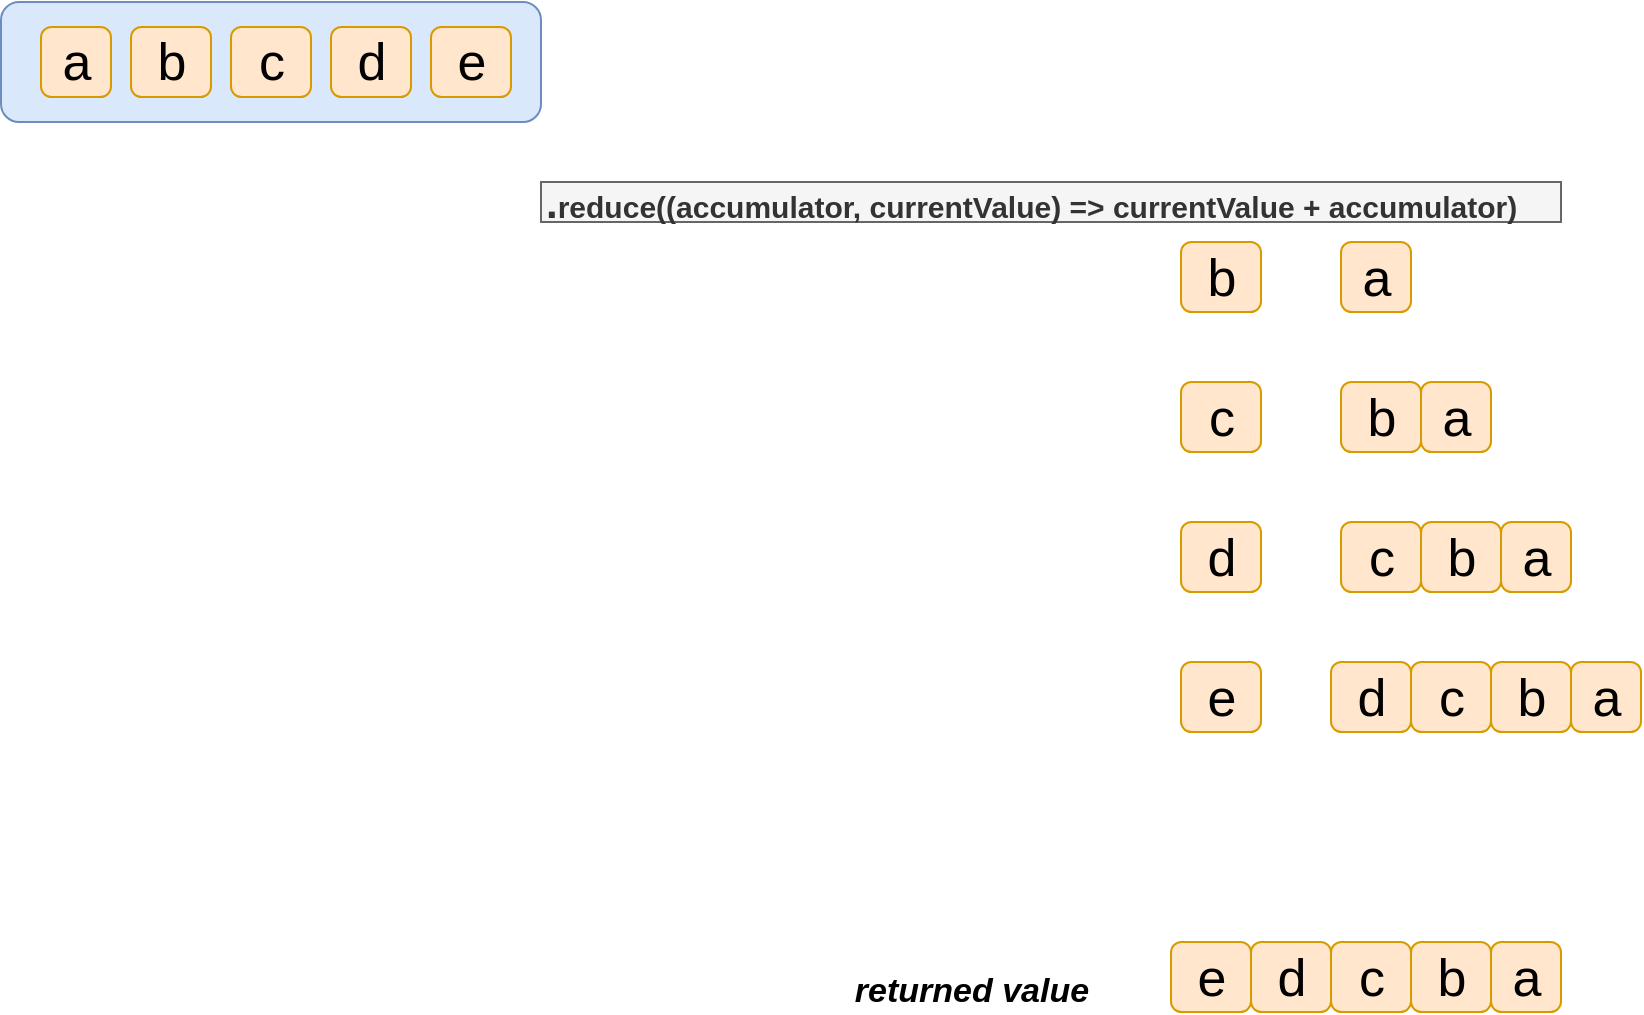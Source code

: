 <mxfile version="12.4.8" type="device"><diagram id="Y4zXi3GE5dlc1SjqJF6R" name="Page-1"><mxGraphModel dx="652" dy="323" grid="1" gridSize="10" guides="1" tooltips="1" connect="1" arrows="1" fold="1" page="1" pageScale="1" pageWidth="850" pageHeight="1100" math="0" shadow="0"><root><mxCell id="0"/><mxCell id="1" parent="0"/><mxCell id="2ghKsClICVd-ixU6LaKB-1" value="" style="rounded=1;whiteSpace=wrap;html=1;fillColor=#dae8fc;strokeColor=#6c8ebf;fontSize=15;" parent="1" vertex="1"><mxGeometry x="14.5" y="190" width="270" height="60" as="geometry"/></mxCell><mxCell id="2ghKsClICVd-ixU6LaKB-2" value="a" style="rounded=1;whiteSpace=wrap;html=1;fillColor=#ffe6cc;strokeColor=#d79b00;fontSize=26;" parent="1" vertex="1"><mxGeometry x="34.5" y="202.5" width="35" height="35" as="geometry"/></mxCell><mxCell id="2ghKsClICVd-ixU6LaKB-3" value="b" style="rounded=1;whiteSpace=wrap;html=1;fillColor=#ffe6cc;strokeColor=#d79b00;fontSize=26;" parent="1" vertex="1"><mxGeometry x="684.5" y="380" width="40" height="35" as="geometry"/></mxCell><mxCell id="2ghKsClICVd-ixU6LaKB-4" value="c" style="rounded=1;whiteSpace=wrap;html=1;fillColor=#ffe6cc;strokeColor=#d79b00;fontSize=26;" parent="1" vertex="1"><mxGeometry x="129.5" y="202.5" width="40" height="35" as="geometry"/></mxCell><mxCell id="2ghKsClICVd-ixU6LaKB-5" value="d" style="rounded=1;whiteSpace=wrap;html=1;fillColor=#ffe6cc;strokeColor=#d79b00;fontSize=26;" parent="1" vertex="1"><mxGeometry x="179.5" y="202.5" width="40" height="35" as="geometry"/></mxCell><mxCell id="2ghKsClICVd-ixU6LaKB-6" value="e" style="rounded=1;whiteSpace=wrap;html=1;fillColor=#ffe6cc;strokeColor=#d79b00;fontSize=26;" parent="1" vertex="1"><mxGeometry x="229.5" y="202.5" width="40" height="35" as="geometry"/></mxCell><mxCell id="2ghKsClICVd-ixU6LaKB-8" value="&lt;font style=&quot;font-size: 21px&quot;&gt;.&lt;/font&gt;reduce((accumulator, currentValue) =&amp;gt; currentValue + accumulator)" style="text;html=1;strokeColor=#666666;fillColor=#f5f5f5;align=left;verticalAlign=middle;whiteSpace=wrap;rounded=0;fontSize=15;fontStyle=1;labelBackgroundColor=none;fontColor=#333333;" parent="1" vertex="1"><mxGeometry x="284.5" y="280" width="510" height="20" as="geometry"/></mxCell><mxCell id="2ghKsClICVd-ixU6LaKB-11" value="a" style="rounded=1;whiteSpace=wrap;html=1;fillColor=#ffe6cc;strokeColor=#d79b00;fontSize=26;" parent="1" vertex="1"><mxGeometry x="684.5" y="310" width="35" height="35" as="geometry"/></mxCell><mxCell id="2ghKsClICVd-ixU6LaKB-12" value="b" style="rounded=1;whiteSpace=wrap;html=1;fillColor=#ffe6cc;strokeColor=#d79b00;fontSize=26;" parent="1" vertex="1"><mxGeometry x="79.5" y="202.5" width="40" height="35" as="geometry"/></mxCell><mxCell id="2ghKsClICVd-ixU6LaKB-13" value="c" style="rounded=1;whiteSpace=wrap;html=1;fillColor=#ffe6cc;strokeColor=#d79b00;fontSize=26;" parent="1" vertex="1"><mxGeometry x="604.5" y="380" width="40" height="35" as="geometry"/></mxCell><mxCell id="2ghKsClICVd-ixU6LaKB-14" value="a" style="rounded=1;whiteSpace=wrap;html=1;fillColor=#ffe6cc;strokeColor=#d79b00;fontSize=26;" parent="1" vertex="1"><mxGeometry x="724.5" y="380" width="35" height="35" as="geometry"/></mxCell><mxCell id="2ghKsClICVd-ixU6LaKB-15" value="b" style="rounded=1;whiteSpace=wrap;html=1;fillColor=#ffe6cc;strokeColor=#d79b00;fontSize=26;" parent="1" vertex="1"><mxGeometry x="724.5" y="450" width="40" height="35" as="geometry"/></mxCell><mxCell id="2ghKsClICVd-ixU6LaKB-16" value="c" style="rounded=1;whiteSpace=wrap;html=1;fillColor=#ffe6cc;strokeColor=#d79b00;fontSize=26;" parent="1" vertex="1"><mxGeometry x="684.5" y="450" width="40" height="35" as="geometry"/></mxCell><mxCell id="2ghKsClICVd-ixU6LaKB-17" value="a" style="rounded=1;whiteSpace=wrap;html=1;fillColor=#ffe6cc;strokeColor=#d79b00;fontSize=26;" parent="1" vertex="1"><mxGeometry x="764.5" y="450" width="35" height="35" as="geometry"/></mxCell><mxCell id="2ghKsClICVd-ixU6LaKB-18" value="d" style="rounded=1;whiteSpace=wrap;html=1;fillColor=#ffe6cc;strokeColor=#d79b00;fontSize=26;" parent="1" vertex="1"><mxGeometry x="604.5" y="450" width="40" height="35" as="geometry"/></mxCell><mxCell id="2ghKsClICVd-ixU6LaKB-19" value="b" style="rounded=1;whiteSpace=wrap;html=1;fillColor=#ffe6cc;strokeColor=#d79b00;fontSize=26;" parent="1" vertex="1"><mxGeometry x="759.5" y="520" width="40" height="35" as="geometry"/></mxCell><mxCell id="2ghKsClICVd-ixU6LaKB-20" value="c" style="rounded=1;whiteSpace=wrap;html=1;fillColor=#ffe6cc;strokeColor=#d79b00;fontSize=26;" parent="1" vertex="1"><mxGeometry x="719.5" y="520" width="40" height="35" as="geometry"/></mxCell><mxCell id="2ghKsClICVd-ixU6LaKB-21" value="a" style="rounded=1;whiteSpace=wrap;html=1;fillColor=#ffe6cc;strokeColor=#d79b00;fontSize=26;" parent="1" vertex="1"><mxGeometry x="799.5" y="520" width="35" height="35" as="geometry"/></mxCell><mxCell id="2ghKsClICVd-ixU6LaKB-22" value="d" style="rounded=1;whiteSpace=wrap;html=1;fillColor=#ffe6cc;strokeColor=#d79b00;fontSize=26;" parent="1" vertex="1"><mxGeometry x="679.5" y="520" width="40" height="35" as="geometry"/></mxCell><mxCell id="2ghKsClICVd-ixU6LaKB-25" value="e" style="rounded=1;whiteSpace=wrap;html=1;fillColor=#ffe6cc;strokeColor=#d79b00;fontSize=26;" parent="1" vertex="1"><mxGeometry x="604.5" y="520" width="40" height="35" as="geometry"/></mxCell><mxCell id="2ghKsClICVd-ixU6LaKB-31" value="b" style="rounded=1;whiteSpace=wrap;html=1;fillColor=#ffe6cc;strokeColor=#d79b00;fontSize=26;" parent="1" vertex="1"><mxGeometry x="719.5" y="660" width="40" height="35" as="geometry"/></mxCell><mxCell id="2ghKsClICVd-ixU6LaKB-32" value="c" style="rounded=1;whiteSpace=wrap;html=1;fillColor=#ffe6cc;strokeColor=#d79b00;fontSize=26;" parent="1" vertex="1"><mxGeometry x="679.5" y="660" width="40" height="35" as="geometry"/></mxCell><mxCell id="2ghKsClICVd-ixU6LaKB-33" value="a" style="rounded=1;whiteSpace=wrap;html=1;fillColor=#ffe6cc;strokeColor=#d79b00;fontSize=26;" parent="1" vertex="1"><mxGeometry x="759.5" y="660" width="35" height="35" as="geometry"/></mxCell><mxCell id="2ghKsClICVd-ixU6LaKB-34" value="d" style="rounded=1;whiteSpace=wrap;html=1;fillColor=#ffe6cc;strokeColor=#d79b00;fontSize=26;" parent="1" vertex="1"><mxGeometry x="639.5" y="660" width="40" height="35" as="geometry"/></mxCell><mxCell id="2ghKsClICVd-ixU6LaKB-35" value="e" style="rounded=1;whiteSpace=wrap;html=1;fillColor=#ffe6cc;strokeColor=#d79b00;fontSize=26;" parent="1" vertex="1"><mxGeometry x="599.5" y="660" width="40" height="35" as="geometry"/></mxCell><mxCell id="2ghKsClICVd-ixU6LaKB-36" value="returned value" style="text;html=1;strokeColor=none;fillColor=none;align=center;verticalAlign=middle;whiteSpace=wrap;rounded=0;fontSize=17;fontStyle=3" parent="1" vertex="1"><mxGeometry x="414.5" y="675" width="170" height="20" as="geometry"/></mxCell><mxCell id="2ghKsClICVd-ixU6LaKB-37" value="b" style="rounded=1;whiteSpace=wrap;html=1;fillColor=#ffe6cc;strokeColor=#d79b00;fontSize=26;" parent="1" vertex="1"><mxGeometry x="604.5" y="310" width="40" height="35" as="geometry"/></mxCell></root></mxGraphModel></diagram></mxfile>
